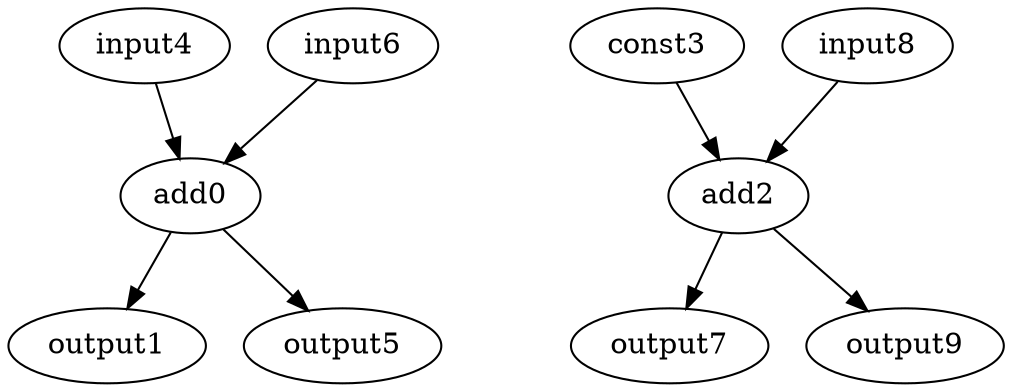 digraph G {
add0[opcode=add];
output1[opcode=output];
add2[opcode=add];
const3[opcode=const];
input4[opcode=input];
output5[opcode=output];
input6[opcode=input];
output7[opcode=output];
input8[opcode=input];
output9[opcode=output];
add0->output1[operand=0]; //add->output
add0->output5[operand=0]; //add->output
add2->output7[operand=0]; //add->output
add2->output9[operand=0]; //add->output
const3->add2[operand=1]; //const->add
input4->add0[operand=0]; //input->add
input6->add0[operand=1]; //input->add
input8->add2[operand=0]; //input->add
}
